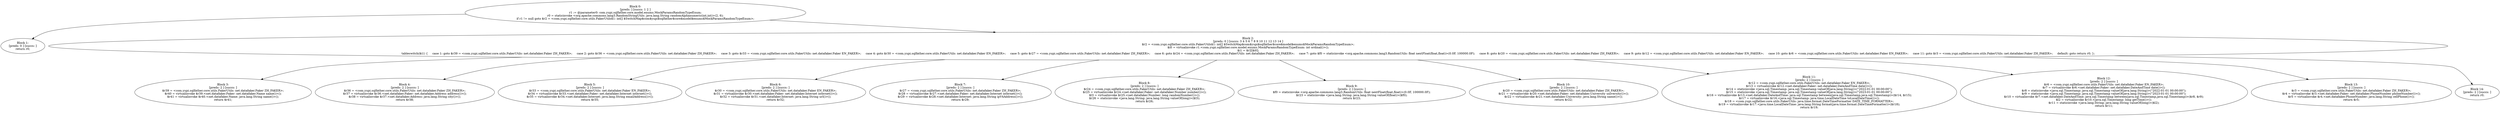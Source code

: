 digraph "unitGraph" {
    "Block 0:
[preds: ] [succs: 1 2 ]
r1 := @parameter0: com.yupi.sqlfather.core.model.enums.MockParamsRandomTypeEnum;
r0 = staticinvoke <org.apache.commons.lang3.RandomStringUtils: java.lang.String randomAlphanumeric(int,int)>(2, 6);
if r1 != null goto $r2 = <com.yupi.sqlfather.core.utils.FakerUtils$1: int[] $SwitchMap$com$yupi$sqlfather$core$model$enums$MockParamsRandomTypeEnum>;
"
    "Block 1:
[preds: 0 ] [succs: ]
return r0;
"
    "Block 2:
[preds: 0 ] [succs: 3 4 5 6 7 8 9 10 11 12 13 14 ]
$r2 = <com.yupi.sqlfather.core.utils.FakerUtils$1: int[] $SwitchMap$com$yupi$sqlfather$core$model$enums$MockParamsRandomTypeEnum>;
$i0 = virtualinvoke r1.<com.yupi.sqlfather.core.model.enums.MockParamsRandomTypeEnum: int ordinal()>();
$i1 = $r2[$i0];
tableswitch($i1) {     case 1: goto $r39 = <com.yupi.sqlfather.core.utils.FakerUtils: net.datafaker.Faker ZH_FAKER>;     case 2: goto $r36 = <com.yupi.sqlfather.core.utils.FakerUtils: net.datafaker.Faker ZH_FAKER>;     case 3: goto $r33 = <com.yupi.sqlfather.core.utils.FakerUtils: net.datafaker.Faker EN_FAKER>;     case 4: goto $r30 = <com.yupi.sqlfather.core.utils.FakerUtils: net.datafaker.Faker EN_FAKER>;     case 5: goto $r27 = <com.yupi.sqlfather.core.utils.FakerUtils: net.datafaker.Faker ZH_FAKER>;     case 6: goto $r24 = <com.yupi.sqlfather.core.utils.FakerUtils: net.datafaker.Faker ZH_FAKER>;     case 7: goto $f0 = staticinvoke <org.apache.commons.lang3.RandomUtils: float nextFloat(float,float)>(0.0F, 100000.0F);     case 8: goto $r20 = <com.yupi.sqlfather.core.utils.FakerUtils: net.datafaker.Faker ZH_FAKER>;     case 9: goto $r12 = <com.yupi.sqlfather.core.utils.FakerUtils: net.datafaker.Faker EN_FAKER>;     case 10: goto $r6 = <com.yupi.sqlfather.core.utils.FakerUtils: net.datafaker.Faker EN_FAKER>;     case 11: goto $r3 = <com.yupi.sqlfather.core.utils.FakerUtils: net.datafaker.Faker ZH_FAKER>;     default: goto return r0; };
"
    "Block 3:
[preds: 2 ] [succs: ]
$r39 = <com.yupi.sqlfather.core.utils.FakerUtils: net.datafaker.Faker ZH_FAKER>;
$r40 = virtualinvoke $r39.<net.datafaker.Faker: net.datafaker.Name name()>();
$r41 = virtualinvoke $r40.<net.datafaker.Name: java.lang.String name()>();
return $r41;
"
    "Block 4:
[preds: 2 ] [succs: ]
$r36 = <com.yupi.sqlfather.core.utils.FakerUtils: net.datafaker.Faker ZH_FAKER>;
$r37 = virtualinvoke $r36.<net.datafaker.Faker: net.datafaker.Address address()>();
$r38 = virtualinvoke $r37.<net.datafaker.Address: java.lang.String city()>();
return $r38;
"
    "Block 5:
[preds: 2 ] [succs: ]
$r33 = <com.yupi.sqlfather.core.utils.FakerUtils: net.datafaker.Faker EN_FAKER>;
$r34 = virtualinvoke $r33.<net.datafaker.Faker: net.datafaker.Internet internet()>();
$r35 = virtualinvoke $r34.<net.datafaker.Internet: java.lang.String emailAddress()>();
return $r35;
"
    "Block 6:
[preds: 2 ] [succs: ]
$r30 = <com.yupi.sqlfather.core.utils.FakerUtils: net.datafaker.Faker EN_FAKER>;
$r31 = virtualinvoke $r30.<net.datafaker.Faker: net.datafaker.Internet internet()>();
$r32 = virtualinvoke $r31.<net.datafaker.Internet: java.lang.String url()>();
return $r32;
"
    "Block 7:
[preds: 2 ] [succs: ]
$r27 = <com.yupi.sqlfather.core.utils.FakerUtils: net.datafaker.Faker ZH_FAKER>;
$r28 = virtualinvoke $r27.<net.datafaker.Faker: net.datafaker.Internet internet()>();
$r29 = virtualinvoke $r28.<net.datafaker.Internet: java.lang.String ipV4Address()>();
return $r29;
"
    "Block 8:
[preds: 2 ] [succs: ]
$r24 = <com.yupi.sqlfather.core.utils.FakerUtils: net.datafaker.Faker ZH_FAKER>;
$r25 = virtualinvoke $r24.<net.datafaker.Faker: net.datafaker.Number number()>();
$l3 = virtualinvoke $r25.<net.datafaker.Number: long randomNumber()>();
$r26 = staticinvoke <java.lang.String: java.lang.String valueOf(long)>($l3);
return $r26;
"
    "Block 9:
[preds: 2 ] [succs: ]
$f0 = staticinvoke <org.apache.commons.lang3.RandomUtils: float nextFloat(float,float)>(0.0F, 100000.0F);
$r23 = staticinvoke <java.lang.String: java.lang.String valueOf(float)>($f0);
return $r23;
"
    "Block 10:
[preds: 2 ] [succs: ]
$r20 = <com.yupi.sqlfather.core.utils.FakerUtils: net.datafaker.Faker ZH_FAKER>;
$r21 = virtualinvoke $r20.<net.datafaker.Faker: net.datafaker.University university()>();
$r22 = virtualinvoke $r21.<net.datafaker.University: java.lang.String name()>();
return $r22;
"
    "Block 11:
[preds: 2 ] [succs: ]
$r12 = <com.yupi.sqlfather.core.utils.FakerUtils: net.datafaker.Faker EN_FAKER>;
$r13 = virtualinvoke $r12.<net.datafaker.Faker: net.datafaker.DateAndTime date()>();
$r14 = staticinvoke <java.sql.Timestamp: java.sql.Timestamp valueOf(java.lang.String)>(\"2022-01-01 00:00:00\");
$r15 = staticinvoke <java.sql.Timestamp: java.sql.Timestamp valueOf(java.lang.String)>(\"2023-01-01 00:00:00\");
$r16 = virtualinvoke $r13.<net.datafaker.DateAndTime: java.sql.Timestamp between(java.sql.Timestamp,java.sql.Timestamp)>($r14, $r15);
$r17 = virtualinvoke $r16.<java.sql.Timestamp: java.time.LocalDateTime toLocalDateTime()>();
$r18 = <com.yupi.sqlfather.core.utils.FakerUtils: java.time.format.DateTimeFormatter DATE_TIME_FORMATTER>;
$r19 = virtualinvoke $r17.<java.time.LocalDateTime: java.lang.String format(java.time.format.DateTimeFormatter)>($r18);
return $r19;
"
    "Block 12:
[preds: 2 ] [succs: ]
$r6 = <com.yupi.sqlfather.core.utils.FakerUtils: net.datafaker.Faker EN_FAKER>;
$r7 = virtualinvoke $r6.<net.datafaker.Faker: net.datafaker.DateAndTime date()>();
$r8 = staticinvoke <java.sql.Timestamp: java.sql.Timestamp valueOf(java.lang.String)>(\"2022-01-01 00:00:00\");
$r9 = staticinvoke <java.sql.Timestamp: java.sql.Timestamp valueOf(java.lang.String)>(\"2023-01-01 00:00:00\");
$r10 = virtualinvoke $r7.<net.datafaker.DateAndTime: java.sql.Timestamp between(java.sql.Timestamp,java.sql.Timestamp)>($r8, $r9);
$l2 = virtualinvoke $r10.<java.sql.Timestamp: long getTime()>();
$r11 = staticinvoke <java.lang.String: java.lang.String valueOf(long)>($l2);
return $r11;
"
    "Block 13:
[preds: 2 ] [succs: ]
$r3 = <com.yupi.sqlfather.core.utils.FakerUtils: net.datafaker.Faker ZH_FAKER>;
$r4 = virtualinvoke $r3.<net.datafaker.Faker: net.datafaker.PhoneNumber phoneNumber()>();
$r5 = virtualinvoke $r4.<net.datafaker.PhoneNumber: java.lang.String cellPhone()>();
return $r5;
"
    "Block 14:
[preds: 2 ] [succs: ]
return r0;
"
    "Block 0:
[preds: ] [succs: 1 2 ]
r1 := @parameter0: com.yupi.sqlfather.core.model.enums.MockParamsRandomTypeEnum;
r0 = staticinvoke <org.apache.commons.lang3.RandomStringUtils: java.lang.String randomAlphanumeric(int,int)>(2, 6);
if r1 != null goto $r2 = <com.yupi.sqlfather.core.utils.FakerUtils$1: int[] $SwitchMap$com$yupi$sqlfather$core$model$enums$MockParamsRandomTypeEnum>;
"->"Block 1:
[preds: 0 ] [succs: ]
return r0;
";
    "Block 0:
[preds: ] [succs: 1 2 ]
r1 := @parameter0: com.yupi.sqlfather.core.model.enums.MockParamsRandomTypeEnum;
r0 = staticinvoke <org.apache.commons.lang3.RandomStringUtils: java.lang.String randomAlphanumeric(int,int)>(2, 6);
if r1 != null goto $r2 = <com.yupi.sqlfather.core.utils.FakerUtils$1: int[] $SwitchMap$com$yupi$sqlfather$core$model$enums$MockParamsRandomTypeEnum>;
"->"Block 2:
[preds: 0 ] [succs: 3 4 5 6 7 8 9 10 11 12 13 14 ]
$r2 = <com.yupi.sqlfather.core.utils.FakerUtils$1: int[] $SwitchMap$com$yupi$sqlfather$core$model$enums$MockParamsRandomTypeEnum>;
$i0 = virtualinvoke r1.<com.yupi.sqlfather.core.model.enums.MockParamsRandomTypeEnum: int ordinal()>();
$i1 = $r2[$i0];
tableswitch($i1) {     case 1: goto $r39 = <com.yupi.sqlfather.core.utils.FakerUtils: net.datafaker.Faker ZH_FAKER>;     case 2: goto $r36 = <com.yupi.sqlfather.core.utils.FakerUtils: net.datafaker.Faker ZH_FAKER>;     case 3: goto $r33 = <com.yupi.sqlfather.core.utils.FakerUtils: net.datafaker.Faker EN_FAKER>;     case 4: goto $r30 = <com.yupi.sqlfather.core.utils.FakerUtils: net.datafaker.Faker EN_FAKER>;     case 5: goto $r27 = <com.yupi.sqlfather.core.utils.FakerUtils: net.datafaker.Faker ZH_FAKER>;     case 6: goto $r24 = <com.yupi.sqlfather.core.utils.FakerUtils: net.datafaker.Faker ZH_FAKER>;     case 7: goto $f0 = staticinvoke <org.apache.commons.lang3.RandomUtils: float nextFloat(float,float)>(0.0F, 100000.0F);     case 8: goto $r20 = <com.yupi.sqlfather.core.utils.FakerUtils: net.datafaker.Faker ZH_FAKER>;     case 9: goto $r12 = <com.yupi.sqlfather.core.utils.FakerUtils: net.datafaker.Faker EN_FAKER>;     case 10: goto $r6 = <com.yupi.sqlfather.core.utils.FakerUtils: net.datafaker.Faker EN_FAKER>;     case 11: goto $r3 = <com.yupi.sqlfather.core.utils.FakerUtils: net.datafaker.Faker ZH_FAKER>;     default: goto return r0; };
";
    "Block 2:
[preds: 0 ] [succs: 3 4 5 6 7 8 9 10 11 12 13 14 ]
$r2 = <com.yupi.sqlfather.core.utils.FakerUtils$1: int[] $SwitchMap$com$yupi$sqlfather$core$model$enums$MockParamsRandomTypeEnum>;
$i0 = virtualinvoke r1.<com.yupi.sqlfather.core.model.enums.MockParamsRandomTypeEnum: int ordinal()>();
$i1 = $r2[$i0];
tableswitch($i1) {     case 1: goto $r39 = <com.yupi.sqlfather.core.utils.FakerUtils: net.datafaker.Faker ZH_FAKER>;     case 2: goto $r36 = <com.yupi.sqlfather.core.utils.FakerUtils: net.datafaker.Faker ZH_FAKER>;     case 3: goto $r33 = <com.yupi.sqlfather.core.utils.FakerUtils: net.datafaker.Faker EN_FAKER>;     case 4: goto $r30 = <com.yupi.sqlfather.core.utils.FakerUtils: net.datafaker.Faker EN_FAKER>;     case 5: goto $r27 = <com.yupi.sqlfather.core.utils.FakerUtils: net.datafaker.Faker ZH_FAKER>;     case 6: goto $r24 = <com.yupi.sqlfather.core.utils.FakerUtils: net.datafaker.Faker ZH_FAKER>;     case 7: goto $f0 = staticinvoke <org.apache.commons.lang3.RandomUtils: float nextFloat(float,float)>(0.0F, 100000.0F);     case 8: goto $r20 = <com.yupi.sqlfather.core.utils.FakerUtils: net.datafaker.Faker ZH_FAKER>;     case 9: goto $r12 = <com.yupi.sqlfather.core.utils.FakerUtils: net.datafaker.Faker EN_FAKER>;     case 10: goto $r6 = <com.yupi.sqlfather.core.utils.FakerUtils: net.datafaker.Faker EN_FAKER>;     case 11: goto $r3 = <com.yupi.sqlfather.core.utils.FakerUtils: net.datafaker.Faker ZH_FAKER>;     default: goto return r0; };
"->"Block 3:
[preds: 2 ] [succs: ]
$r39 = <com.yupi.sqlfather.core.utils.FakerUtils: net.datafaker.Faker ZH_FAKER>;
$r40 = virtualinvoke $r39.<net.datafaker.Faker: net.datafaker.Name name()>();
$r41 = virtualinvoke $r40.<net.datafaker.Name: java.lang.String name()>();
return $r41;
";
    "Block 2:
[preds: 0 ] [succs: 3 4 5 6 7 8 9 10 11 12 13 14 ]
$r2 = <com.yupi.sqlfather.core.utils.FakerUtils$1: int[] $SwitchMap$com$yupi$sqlfather$core$model$enums$MockParamsRandomTypeEnum>;
$i0 = virtualinvoke r1.<com.yupi.sqlfather.core.model.enums.MockParamsRandomTypeEnum: int ordinal()>();
$i1 = $r2[$i0];
tableswitch($i1) {     case 1: goto $r39 = <com.yupi.sqlfather.core.utils.FakerUtils: net.datafaker.Faker ZH_FAKER>;     case 2: goto $r36 = <com.yupi.sqlfather.core.utils.FakerUtils: net.datafaker.Faker ZH_FAKER>;     case 3: goto $r33 = <com.yupi.sqlfather.core.utils.FakerUtils: net.datafaker.Faker EN_FAKER>;     case 4: goto $r30 = <com.yupi.sqlfather.core.utils.FakerUtils: net.datafaker.Faker EN_FAKER>;     case 5: goto $r27 = <com.yupi.sqlfather.core.utils.FakerUtils: net.datafaker.Faker ZH_FAKER>;     case 6: goto $r24 = <com.yupi.sqlfather.core.utils.FakerUtils: net.datafaker.Faker ZH_FAKER>;     case 7: goto $f0 = staticinvoke <org.apache.commons.lang3.RandomUtils: float nextFloat(float,float)>(0.0F, 100000.0F);     case 8: goto $r20 = <com.yupi.sqlfather.core.utils.FakerUtils: net.datafaker.Faker ZH_FAKER>;     case 9: goto $r12 = <com.yupi.sqlfather.core.utils.FakerUtils: net.datafaker.Faker EN_FAKER>;     case 10: goto $r6 = <com.yupi.sqlfather.core.utils.FakerUtils: net.datafaker.Faker EN_FAKER>;     case 11: goto $r3 = <com.yupi.sqlfather.core.utils.FakerUtils: net.datafaker.Faker ZH_FAKER>;     default: goto return r0; };
"->"Block 4:
[preds: 2 ] [succs: ]
$r36 = <com.yupi.sqlfather.core.utils.FakerUtils: net.datafaker.Faker ZH_FAKER>;
$r37 = virtualinvoke $r36.<net.datafaker.Faker: net.datafaker.Address address()>();
$r38 = virtualinvoke $r37.<net.datafaker.Address: java.lang.String city()>();
return $r38;
";
    "Block 2:
[preds: 0 ] [succs: 3 4 5 6 7 8 9 10 11 12 13 14 ]
$r2 = <com.yupi.sqlfather.core.utils.FakerUtils$1: int[] $SwitchMap$com$yupi$sqlfather$core$model$enums$MockParamsRandomTypeEnum>;
$i0 = virtualinvoke r1.<com.yupi.sqlfather.core.model.enums.MockParamsRandomTypeEnum: int ordinal()>();
$i1 = $r2[$i0];
tableswitch($i1) {     case 1: goto $r39 = <com.yupi.sqlfather.core.utils.FakerUtils: net.datafaker.Faker ZH_FAKER>;     case 2: goto $r36 = <com.yupi.sqlfather.core.utils.FakerUtils: net.datafaker.Faker ZH_FAKER>;     case 3: goto $r33 = <com.yupi.sqlfather.core.utils.FakerUtils: net.datafaker.Faker EN_FAKER>;     case 4: goto $r30 = <com.yupi.sqlfather.core.utils.FakerUtils: net.datafaker.Faker EN_FAKER>;     case 5: goto $r27 = <com.yupi.sqlfather.core.utils.FakerUtils: net.datafaker.Faker ZH_FAKER>;     case 6: goto $r24 = <com.yupi.sqlfather.core.utils.FakerUtils: net.datafaker.Faker ZH_FAKER>;     case 7: goto $f0 = staticinvoke <org.apache.commons.lang3.RandomUtils: float nextFloat(float,float)>(0.0F, 100000.0F);     case 8: goto $r20 = <com.yupi.sqlfather.core.utils.FakerUtils: net.datafaker.Faker ZH_FAKER>;     case 9: goto $r12 = <com.yupi.sqlfather.core.utils.FakerUtils: net.datafaker.Faker EN_FAKER>;     case 10: goto $r6 = <com.yupi.sqlfather.core.utils.FakerUtils: net.datafaker.Faker EN_FAKER>;     case 11: goto $r3 = <com.yupi.sqlfather.core.utils.FakerUtils: net.datafaker.Faker ZH_FAKER>;     default: goto return r0; };
"->"Block 5:
[preds: 2 ] [succs: ]
$r33 = <com.yupi.sqlfather.core.utils.FakerUtils: net.datafaker.Faker EN_FAKER>;
$r34 = virtualinvoke $r33.<net.datafaker.Faker: net.datafaker.Internet internet()>();
$r35 = virtualinvoke $r34.<net.datafaker.Internet: java.lang.String emailAddress()>();
return $r35;
";
    "Block 2:
[preds: 0 ] [succs: 3 4 5 6 7 8 9 10 11 12 13 14 ]
$r2 = <com.yupi.sqlfather.core.utils.FakerUtils$1: int[] $SwitchMap$com$yupi$sqlfather$core$model$enums$MockParamsRandomTypeEnum>;
$i0 = virtualinvoke r1.<com.yupi.sqlfather.core.model.enums.MockParamsRandomTypeEnum: int ordinal()>();
$i1 = $r2[$i0];
tableswitch($i1) {     case 1: goto $r39 = <com.yupi.sqlfather.core.utils.FakerUtils: net.datafaker.Faker ZH_FAKER>;     case 2: goto $r36 = <com.yupi.sqlfather.core.utils.FakerUtils: net.datafaker.Faker ZH_FAKER>;     case 3: goto $r33 = <com.yupi.sqlfather.core.utils.FakerUtils: net.datafaker.Faker EN_FAKER>;     case 4: goto $r30 = <com.yupi.sqlfather.core.utils.FakerUtils: net.datafaker.Faker EN_FAKER>;     case 5: goto $r27 = <com.yupi.sqlfather.core.utils.FakerUtils: net.datafaker.Faker ZH_FAKER>;     case 6: goto $r24 = <com.yupi.sqlfather.core.utils.FakerUtils: net.datafaker.Faker ZH_FAKER>;     case 7: goto $f0 = staticinvoke <org.apache.commons.lang3.RandomUtils: float nextFloat(float,float)>(0.0F, 100000.0F);     case 8: goto $r20 = <com.yupi.sqlfather.core.utils.FakerUtils: net.datafaker.Faker ZH_FAKER>;     case 9: goto $r12 = <com.yupi.sqlfather.core.utils.FakerUtils: net.datafaker.Faker EN_FAKER>;     case 10: goto $r6 = <com.yupi.sqlfather.core.utils.FakerUtils: net.datafaker.Faker EN_FAKER>;     case 11: goto $r3 = <com.yupi.sqlfather.core.utils.FakerUtils: net.datafaker.Faker ZH_FAKER>;     default: goto return r0; };
"->"Block 6:
[preds: 2 ] [succs: ]
$r30 = <com.yupi.sqlfather.core.utils.FakerUtils: net.datafaker.Faker EN_FAKER>;
$r31 = virtualinvoke $r30.<net.datafaker.Faker: net.datafaker.Internet internet()>();
$r32 = virtualinvoke $r31.<net.datafaker.Internet: java.lang.String url()>();
return $r32;
";
    "Block 2:
[preds: 0 ] [succs: 3 4 5 6 7 8 9 10 11 12 13 14 ]
$r2 = <com.yupi.sqlfather.core.utils.FakerUtils$1: int[] $SwitchMap$com$yupi$sqlfather$core$model$enums$MockParamsRandomTypeEnum>;
$i0 = virtualinvoke r1.<com.yupi.sqlfather.core.model.enums.MockParamsRandomTypeEnum: int ordinal()>();
$i1 = $r2[$i0];
tableswitch($i1) {     case 1: goto $r39 = <com.yupi.sqlfather.core.utils.FakerUtils: net.datafaker.Faker ZH_FAKER>;     case 2: goto $r36 = <com.yupi.sqlfather.core.utils.FakerUtils: net.datafaker.Faker ZH_FAKER>;     case 3: goto $r33 = <com.yupi.sqlfather.core.utils.FakerUtils: net.datafaker.Faker EN_FAKER>;     case 4: goto $r30 = <com.yupi.sqlfather.core.utils.FakerUtils: net.datafaker.Faker EN_FAKER>;     case 5: goto $r27 = <com.yupi.sqlfather.core.utils.FakerUtils: net.datafaker.Faker ZH_FAKER>;     case 6: goto $r24 = <com.yupi.sqlfather.core.utils.FakerUtils: net.datafaker.Faker ZH_FAKER>;     case 7: goto $f0 = staticinvoke <org.apache.commons.lang3.RandomUtils: float nextFloat(float,float)>(0.0F, 100000.0F);     case 8: goto $r20 = <com.yupi.sqlfather.core.utils.FakerUtils: net.datafaker.Faker ZH_FAKER>;     case 9: goto $r12 = <com.yupi.sqlfather.core.utils.FakerUtils: net.datafaker.Faker EN_FAKER>;     case 10: goto $r6 = <com.yupi.sqlfather.core.utils.FakerUtils: net.datafaker.Faker EN_FAKER>;     case 11: goto $r3 = <com.yupi.sqlfather.core.utils.FakerUtils: net.datafaker.Faker ZH_FAKER>;     default: goto return r0; };
"->"Block 7:
[preds: 2 ] [succs: ]
$r27 = <com.yupi.sqlfather.core.utils.FakerUtils: net.datafaker.Faker ZH_FAKER>;
$r28 = virtualinvoke $r27.<net.datafaker.Faker: net.datafaker.Internet internet()>();
$r29 = virtualinvoke $r28.<net.datafaker.Internet: java.lang.String ipV4Address()>();
return $r29;
";
    "Block 2:
[preds: 0 ] [succs: 3 4 5 6 7 8 9 10 11 12 13 14 ]
$r2 = <com.yupi.sqlfather.core.utils.FakerUtils$1: int[] $SwitchMap$com$yupi$sqlfather$core$model$enums$MockParamsRandomTypeEnum>;
$i0 = virtualinvoke r1.<com.yupi.sqlfather.core.model.enums.MockParamsRandomTypeEnum: int ordinal()>();
$i1 = $r2[$i0];
tableswitch($i1) {     case 1: goto $r39 = <com.yupi.sqlfather.core.utils.FakerUtils: net.datafaker.Faker ZH_FAKER>;     case 2: goto $r36 = <com.yupi.sqlfather.core.utils.FakerUtils: net.datafaker.Faker ZH_FAKER>;     case 3: goto $r33 = <com.yupi.sqlfather.core.utils.FakerUtils: net.datafaker.Faker EN_FAKER>;     case 4: goto $r30 = <com.yupi.sqlfather.core.utils.FakerUtils: net.datafaker.Faker EN_FAKER>;     case 5: goto $r27 = <com.yupi.sqlfather.core.utils.FakerUtils: net.datafaker.Faker ZH_FAKER>;     case 6: goto $r24 = <com.yupi.sqlfather.core.utils.FakerUtils: net.datafaker.Faker ZH_FAKER>;     case 7: goto $f0 = staticinvoke <org.apache.commons.lang3.RandomUtils: float nextFloat(float,float)>(0.0F, 100000.0F);     case 8: goto $r20 = <com.yupi.sqlfather.core.utils.FakerUtils: net.datafaker.Faker ZH_FAKER>;     case 9: goto $r12 = <com.yupi.sqlfather.core.utils.FakerUtils: net.datafaker.Faker EN_FAKER>;     case 10: goto $r6 = <com.yupi.sqlfather.core.utils.FakerUtils: net.datafaker.Faker EN_FAKER>;     case 11: goto $r3 = <com.yupi.sqlfather.core.utils.FakerUtils: net.datafaker.Faker ZH_FAKER>;     default: goto return r0; };
"->"Block 8:
[preds: 2 ] [succs: ]
$r24 = <com.yupi.sqlfather.core.utils.FakerUtils: net.datafaker.Faker ZH_FAKER>;
$r25 = virtualinvoke $r24.<net.datafaker.Faker: net.datafaker.Number number()>();
$l3 = virtualinvoke $r25.<net.datafaker.Number: long randomNumber()>();
$r26 = staticinvoke <java.lang.String: java.lang.String valueOf(long)>($l3);
return $r26;
";
    "Block 2:
[preds: 0 ] [succs: 3 4 5 6 7 8 9 10 11 12 13 14 ]
$r2 = <com.yupi.sqlfather.core.utils.FakerUtils$1: int[] $SwitchMap$com$yupi$sqlfather$core$model$enums$MockParamsRandomTypeEnum>;
$i0 = virtualinvoke r1.<com.yupi.sqlfather.core.model.enums.MockParamsRandomTypeEnum: int ordinal()>();
$i1 = $r2[$i0];
tableswitch($i1) {     case 1: goto $r39 = <com.yupi.sqlfather.core.utils.FakerUtils: net.datafaker.Faker ZH_FAKER>;     case 2: goto $r36 = <com.yupi.sqlfather.core.utils.FakerUtils: net.datafaker.Faker ZH_FAKER>;     case 3: goto $r33 = <com.yupi.sqlfather.core.utils.FakerUtils: net.datafaker.Faker EN_FAKER>;     case 4: goto $r30 = <com.yupi.sqlfather.core.utils.FakerUtils: net.datafaker.Faker EN_FAKER>;     case 5: goto $r27 = <com.yupi.sqlfather.core.utils.FakerUtils: net.datafaker.Faker ZH_FAKER>;     case 6: goto $r24 = <com.yupi.sqlfather.core.utils.FakerUtils: net.datafaker.Faker ZH_FAKER>;     case 7: goto $f0 = staticinvoke <org.apache.commons.lang3.RandomUtils: float nextFloat(float,float)>(0.0F, 100000.0F);     case 8: goto $r20 = <com.yupi.sqlfather.core.utils.FakerUtils: net.datafaker.Faker ZH_FAKER>;     case 9: goto $r12 = <com.yupi.sqlfather.core.utils.FakerUtils: net.datafaker.Faker EN_FAKER>;     case 10: goto $r6 = <com.yupi.sqlfather.core.utils.FakerUtils: net.datafaker.Faker EN_FAKER>;     case 11: goto $r3 = <com.yupi.sqlfather.core.utils.FakerUtils: net.datafaker.Faker ZH_FAKER>;     default: goto return r0; };
"->"Block 9:
[preds: 2 ] [succs: ]
$f0 = staticinvoke <org.apache.commons.lang3.RandomUtils: float nextFloat(float,float)>(0.0F, 100000.0F);
$r23 = staticinvoke <java.lang.String: java.lang.String valueOf(float)>($f0);
return $r23;
";
    "Block 2:
[preds: 0 ] [succs: 3 4 5 6 7 8 9 10 11 12 13 14 ]
$r2 = <com.yupi.sqlfather.core.utils.FakerUtils$1: int[] $SwitchMap$com$yupi$sqlfather$core$model$enums$MockParamsRandomTypeEnum>;
$i0 = virtualinvoke r1.<com.yupi.sqlfather.core.model.enums.MockParamsRandomTypeEnum: int ordinal()>();
$i1 = $r2[$i0];
tableswitch($i1) {     case 1: goto $r39 = <com.yupi.sqlfather.core.utils.FakerUtils: net.datafaker.Faker ZH_FAKER>;     case 2: goto $r36 = <com.yupi.sqlfather.core.utils.FakerUtils: net.datafaker.Faker ZH_FAKER>;     case 3: goto $r33 = <com.yupi.sqlfather.core.utils.FakerUtils: net.datafaker.Faker EN_FAKER>;     case 4: goto $r30 = <com.yupi.sqlfather.core.utils.FakerUtils: net.datafaker.Faker EN_FAKER>;     case 5: goto $r27 = <com.yupi.sqlfather.core.utils.FakerUtils: net.datafaker.Faker ZH_FAKER>;     case 6: goto $r24 = <com.yupi.sqlfather.core.utils.FakerUtils: net.datafaker.Faker ZH_FAKER>;     case 7: goto $f0 = staticinvoke <org.apache.commons.lang3.RandomUtils: float nextFloat(float,float)>(0.0F, 100000.0F);     case 8: goto $r20 = <com.yupi.sqlfather.core.utils.FakerUtils: net.datafaker.Faker ZH_FAKER>;     case 9: goto $r12 = <com.yupi.sqlfather.core.utils.FakerUtils: net.datafaker.Faker EN_FAKER>;     case 10: goto $r6 = <com.yupi.sqlfather.core.utils.FakerUtils: net.datafaker.Faker EN_FAKER>;     case 11: goto $r3 = <com.yupi.sqlfather.core.utils.FakerUtils: net.datafaker.Faker ZH_FAKER>;     default: goto return r0; };
"->"Block 10:
[preds: 2 ] [succs: ]
$r20 = <com.yupi.sqlfather.core.utils.FakerUtils: net.datafaker.Faker ZH_FAKER>;
$r21 = virtualinvoke $r20.<net.datafaker.Faker: net.datafaker.University university()>();
$r22 = virtualinvoke $r21.<net.datafaker.University: java.lang.String name()>();
return $r22;
";
    "Block 2:
[preds: 0 ] [succs: 3 4 5 6 7 8 9 10 11 12 13 14 ]
$r2 = <com.yupi.sqlfather.core.utils.FakerUtils$1: int[] $SwitchMap$com$yupi$sqlfather$core$model$enums$MockParamsRandomTypeEnum>;
$i0 = virtualinvoke r1.<com.yupi.sqlfather.core.model.enums.MockParamsRandomTypeEnum: int ordinal()>();
$i1 = $r2[$i0];
tableswitch($i1) {     case 1: goto $r39 = <com.yupi.sqlfather.core.utils.FakerUtils: net.datafaker.Faker ZH_FAKER>;     case 2: goto $r36 = <com.yupi.sqlfather.core.utils.FakerUtils: net.datafaker.Faker ZH_FAKER>;     case 3: goto $r33 = <com.yupi.sqlfather.core.utils.FakerUtils: net.datafaker.Faker EN_FAKER>;     case 4: goto $r30 = <com.yupi.sqlfather.core.utils.FakerUtils: net.datafaker.Faker EN_FAKER>;     case 5: goto $r27 = <com.yupi.sqlfather.core.utils.FakerUtils: net.datafaker.Faker ZH_FAKER>;     case 6: goto $r24 = <com.yupi.sqlfather.core.utils.FakerUtils: net.datafaker.Faker ZH_FAKER>;     case 7: goto $f0 = staticinvoke <org.apache.commons.lang3.RandomUtils: float nextFloat(float,float)>(0.0F, 100000.0F);     case 8: goto $r20 = <com.yupi.sqlfather.core.utils.FakerUtils: net.datafaker.Faker ZH_FAKER>;     case 9: goto $r12 = <com.yupi.sqlfather.core.utils.FakerUtils: net.datafaker.Faker EN_FAKER>;     case 10: goto $r6 = <com.yupi.sqlfather.core.utils.FakerUtils: net.datafaker.Faker EN_FAKER>;     case 11: goto $r3 = <com.yupi.sqlfather.core.utils.FakerUtils: net.datafaker.Faker ZH_FAKER>;     default: goto return r0; };
"->"Block 11:
[preds: 2 ] [succs: ]
$r12 = <com.yupi.sqlfather.core.utils.FakerUtils: net.datafaker.Faker EN_FAKER>;
$r13 = virtualinvoke $r12.<net.datafaker.Faker: net.datafaker.DateAndTime date()>();
$r14 = staticinvoke <java.sql.Timestamp: java.sql.Timestamp valueOf(java.lang.String)>(\"2022-01-01 00:00:00\");
$r15 = staticinvoke <java.sql.Timestamp: java.sql.Timestamp valueOf(java.lang.String)>(\"2023-01-01 00:00:00\");
$r16 = virtualinvoke $r13.<net.datafaker.DateAndTime: java.sql.Timestamp between(java.sql.Timestamp,java.sql.Timestamp)>($r14, $r15);
$r17 = virtualinvoke $r16.<java.sql.Timestamp: java.time.LocalDateTime toLocalDateTime()>();
$r18 = <com.yupi.sqlfather.core.utils.FakerUtils: java.time.format.DateTimeFormatter DATE_TIME_FORMATTER>;
$r19 = virtualinvoke $r17.<java.time.LocalDateTime: java.lang.String format(java.time.format.DateTimeFormatter)>($r18);
return $r19;
";
    "Block 2:
[preds: 0 ] [succs: 3 4 5 6 7 8 9 10 11 12 13 14 ]
$r2 = <com.yupi.sqlfather.core.utils.FakerUtils$1: int[] $SwitchMap$com$yupi$sqlfather$core$model$enums$MockParamsRandomTypeEnum>;
$i0 = virtualinvoke r1.<com.yupi.sqlfather.core.model.enums.MockParamsRandomTypeEnum: int ordinal()>();
$i1 = $r2[$i0];
tableswitch($i1) {     case 1: goto $r39 = <com.yupi.sqlfather.core.utils.FakerUtils: net.datafaker.Faker ZH_FAKER>;     case 2: goto $r36 = <com.yupi.sqlfather.core.utils.FakerUtils: net.datafaker.Faker ZH_FAKER>;     case 3: goto $r33 = <com.yupi.sqlfather.core.utils.FakerUtils: net.datafaker.Faker EN_FAKER>;     case 4: goto $r30 = <com.yupi.sqlfather.core.utils.FakerUtils: net.datafaker.Faker EN_FAKER>;     case 5: goto $r27 = <com.yupi.sqlfather.core.utils.FakerUtils: net.datafaker.Faker ZH_FAKER>;     case 6: goto $r24 = <com.yupi.sqlfather.core.utils.FakerUtils: net.datafaker.Faker ZH_FAKER>;     case 7: goto $f0 = staticinvoke <org.apache.commons.lang3.RandomUtils: float nextFloat(float,float)>(0.0F, 100000.0F);     case 8: goto $r20 = <com.yupi.sqlfather.core.utils.FakerUtils: net.datafaker.Faker ZH_FAKER>;     case 9: goto $r12 = <com.yupi.sqlfather.core.utils.FakerUtils: net.datafaker.Faker EN_FAKER>;     case 10: goto $r6 = <com.yupi.sqlfather.core.utils.FakerUtils: net.datafaker.Faker EN_FAKER>;     case 11: goto $r3 = <com.yupi.sqlfather.core.utils.FakerUtils: net.datafaker.Faker ZH_FAKER>;     default: goto return r0; };
"->"Block 12:
[preds: 2 ] [succs: ]
$r6 = <com.yupi.sqlfather.core.utils.FakerUtils: net.datafaker.Faker EN_FAKER>;
$r7 = virtualinvoke $r6.<net.datafaker.Faker: net.datafaker.DateAndTime date()>();
$r8 = staticinvoke <java.sql.Timestamp: java.sql.Timestamp valueOf(java.lang.String)>(\"2022-01-01 00:00:00\");
$r9 = staticinvoke <java.sql.Timestamp: java.sql.Timestamp valueOf(java.lang.String)>(\"2023-01-01 00:00:00\");
$r10 = virtualinvoke $r7.<net.datafaker.DateAndTime: java.sql.Timestamp between(java.sql.Timestamp,java.sql.Timestamp)>($r8, $r9);
$l2 = virtualinvoke $r10.<java.sql.Timestamp: long getTime()>();
$r11 = staticinvoke <java.lang.String: java.lang.String valueOf(long)>($l2);
return $r11;
";
    "Block 2:
[preds: 0 ] [succs: 3 4 5 6 7 8 9 10 11 12 13 14 ]
$r2 = <com.yupi.sqlfather.core.utils.FakerUtils$1: int[] $SwitchMap$com$yupi$sqlfather$core$model$enums$MockParamsRandomTypeEnum>;
$i0 = virtualinvoke r1.<com.yupi.sqlfather.core.model.enums.MockParamsRandomTypeEnum: int ordinal()>();
$i1 = $r2[$i0];
tableswitch($i1) {     case 1: goto $r39 = <com.yupi.sqlfather.core.utils.FakerUtils: net.datafaker.Faker ZH_FAKER>;     case 2: goto $r36 = <com.yupi.sqlfather.core.utils.FakerUtils: net.datafaker.Faker ZH_FAKER>;     case 3: goto $r33 = <com.yupi.sqlfather.core.utils.FakerUtils: net.datafaker.Faker EN_FAKER>;     case 4: goto $r30 = <com.yupi.sqlfather.core.utils.FakerUtils: net.datafaker.Faker EN_FAKER>;     case 5: goto $r27 = <com.yupi.sqlfather.core.utils.FakerUtils: net.datafaker.Faker ZH_FAKER>;     case 6: goto $r24 = <com.yupi.sqlfather.core.utils.FakerUtils: net.datafaker.Faker ZH_FAKER>;     case 7: goto $f0 = staticinvoke <org.apache.commons.lang3.RandomUtils: float nextFloat(float,float)>(0.0F, 100000.0F);     case 8: goto $r20 = <com.yupi.sqlfather.core.utils.FakerUtils: net.datafaker.Faker ZH_FAKER>;     case 9: goto $r12 = <com.yupi.sqlfather.core.utils.FakerUtils: net.datafaker.Faker EN_FAKER>;     case 10: goto $r6 = <com.yupi.sqlfather.core.utils.FakerUtils: net.datafaker.Faker EN_FAKER>;     case 11: goto $r3 = <com.yupi.sqlfather.core.utils.FakerUtils: net.datafaker.Faker ZH_FAKER>;     default: goto return r0; };
"->"Block 13:
[preds: 2 ] [succs: ]
$r3 = <com.yupi.sqlfather.core.utils.FakerUtils: net.datafaker.Faker ZH_FAKER>;
$r4 = virtualinvoke $r3.<net.datafaker.Faker: net.datafaker.PhoneNumber phoneNumber()>();
$r5 = virtualinvoke $r4.<net.datafaker.PhoneNumber: java.lang.String cellPhone()>();
return $r5;
";
    "Block 2:
[preds: 0 ] [succs: 3 4 5 6 7 8 9 10 11 12 13 14 ]
$r2 = <com.yupi.sqlfather.core.utils.FakerUtils$1: int[] $SwitchMap$com$yupi$sqlfather$core$model$enums$MockParamsRandomTypeEnum>;
$i0 = virtualinvoke r1.<com.yupi.sqlfather.core.model.enums.MockParamsRandomTypeEnum: int ordinal()>();
$i1 = $r2[$i0];
tableswitch($i1) {     case 1: goto $r39 = <com.yupi.sqlfather.core.utils.FakerUtils: net.datafaker.Faker ZH_FAKER>;     case 2: goto $r36 = <com.yupi.sqlfather.core.utils.FakerUtils: net.datafaker.Faker ZH_FAKER>;     case 3: goto $r33 = <com.yupi.sqlfather.core.utils.FakerUtils: net.datafaker.Faker EN_FAKER>;     case 4: goto $r30 = <com.yupi.sqlfather.core.utils.FakerUtils: net.datafaker.Faker EN_FAKER>;     case 5: goto $r27 = <com.yupi.sqlfather.core.utils.FakerUtils: net.datafaker.Faker ZH_FAKER>;     case 6: goto $r24 = <com.yupi.sqlfather.core.utils.FakerUtils: net.datafaker.Faker ZH_FAKER>;     case 7: goto $f0 = staticinvoke <org.apache.commons.lang3.RandomUtils: float nextFloat(float,float)>(0.0F, 100000.0F);     case 8: goto $r20 = <com.yupi.sqlfather.core.utils.FakerUtils: net.datafaker.Faker ZH_FAKER>;     case 9: goto $r12 = <com.yupi.sqlfather.core.utils.FakerUtils: net.datafaker.Faker EN_FAKER>;     case 10: goto $r6 = <com.yupi.sqlfather.core.utils.FakerUtils: net.datafaker.Faker EN_FAKER>;     case 11: goto $r3 = <com.yupi.sqlfather.core.utils.FakerUtils: net.datafaker.Faker ZH_FAKER>;     default: goto return r0; };
"->"Block 14:
[preds: 2 ] [succs: ]
return r0;
";
}
